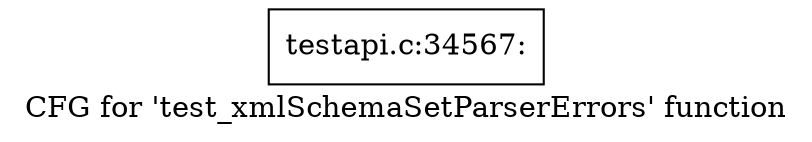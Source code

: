 digraph "CFG for 'test_xmlSchemaSetParserErrors' function" {
	label="CFG for 'test_xmlSchemaSetParserErrors' function";

	Node0x536a690 [shape=record,label="{testapi.c:34567:}"];
}
